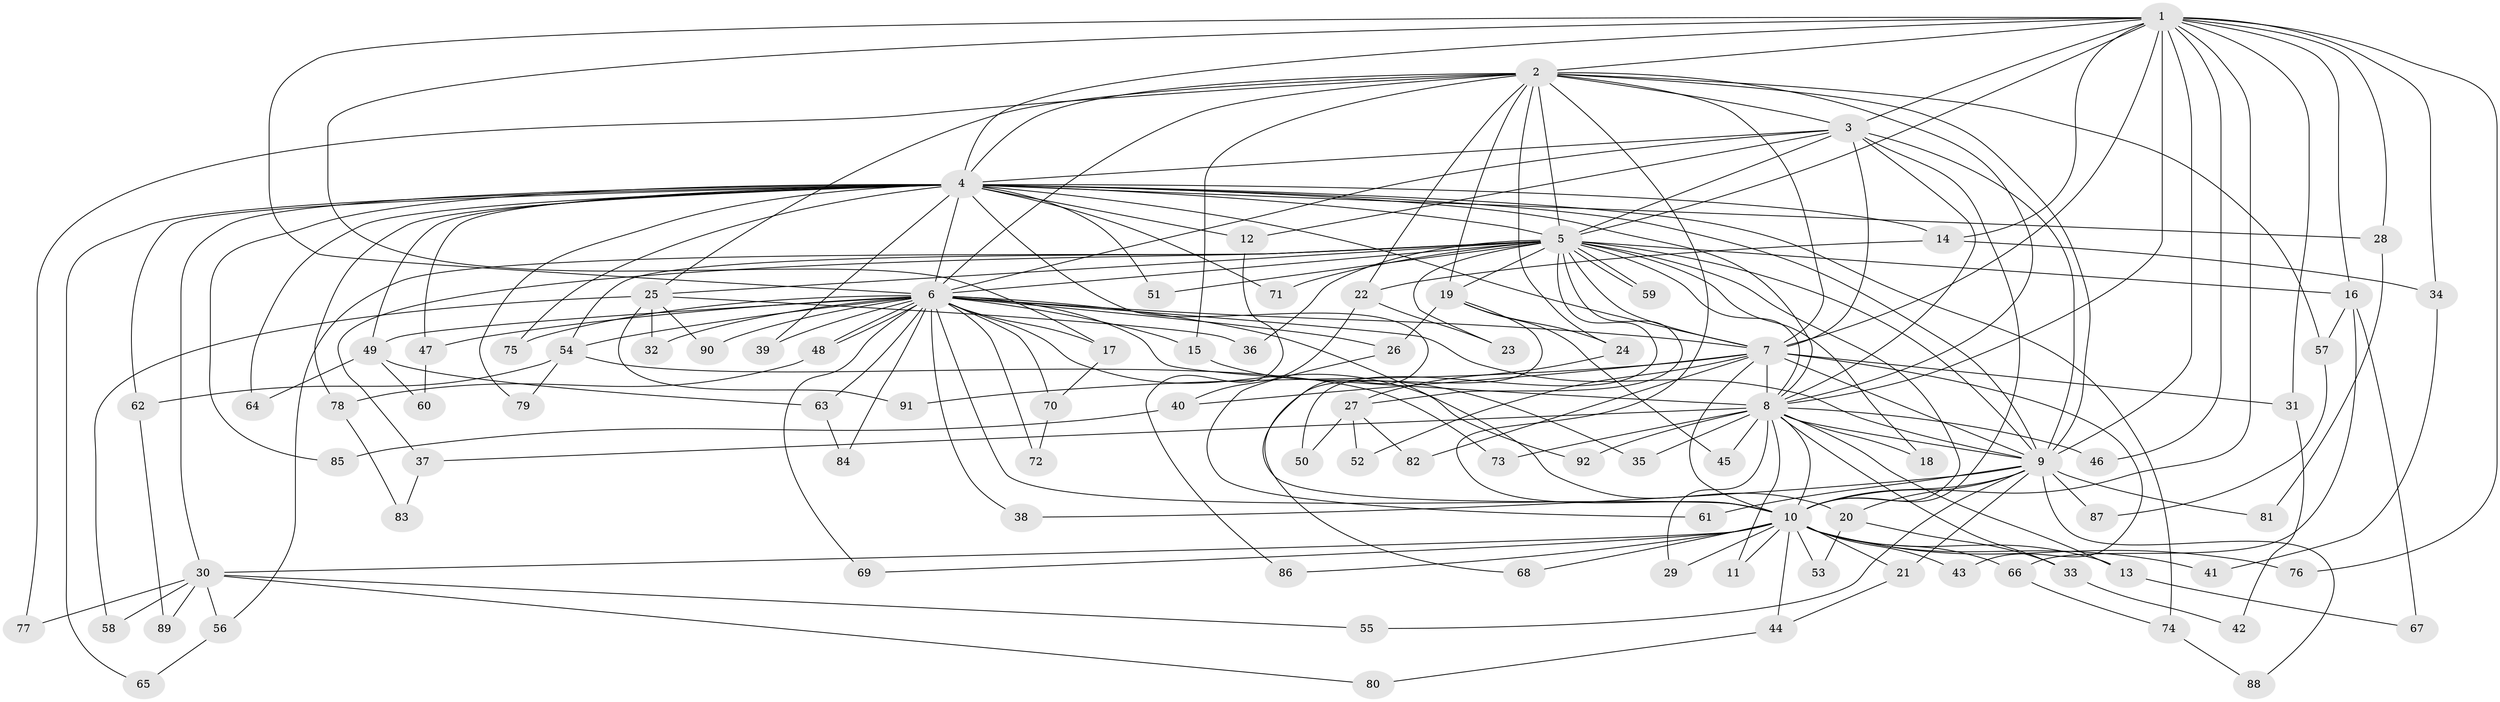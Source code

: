 // Generated by graph-tools (version 1.1) at 2025/34/03/09/25 02:34:40]
// undirected, 92 vertices, 209 edges
graph export_dot {
graph [start="1"]
  node [color=gray90,style=filled];
  1;
  2;
  3;
  4;
  5;
  6;
  7;
  8;
  9;
  10;
  11;
  12;
  13;
  14;
  15;
  16;
  17;
  18;
  19;
  20;
  21;
  22;
  23;
  24;
  25;
  26;
  27;
  28;
  29;
  30;
  31;
  32;
  33;
  34;
  35;
  36;
  37;
  38;
  39;
  40;
  41;
  42;
  43;
  44;
  45;
  46;
  47;
  48;
  49;
  50;
  51;
  52;
  53;
  54;
  55;
  56;
  57;
  58;
  59;
  60;
  61;
  62;
  63;
  64;
  65;
  66;
  67;
  68;
  69;
  70;
  71;
  72;
  73;
  74;
  75;
  76;
  77;
  78;
  79;
  80;
  81;
  82;
  83;
  84;
  85;
  86;
  87;
  88;
  89;
  90;
  91;
  92;
  1 -- 2;
  1 -- 3;
  1 -- 4;
  1 -- 5;
  1 -- 6;
  1 -- 7;
  1 -- 8;
  1 -- 9;
  1 -- 10;
  1 -- 14;
  1 -- 16;
  1 -- 17;
  1 -- 28;
  1 -- 31;
  1 -- 34;
  1 -- 46;
  1 -- 76;
  2 -- 3;
  2 -- 4;
  2 -- 5;
  2 -- 6;
  2 -- 7;
  2 -- 8;
  2 -- 9;
  2 -- 10;
  2 -- 15;
  2 -- 19;
  2 -- 22;
  2 -- 24;
  2 -- 25;
  2 -- 57;
  2 -- 77;
  3 -- 4;
  3 -- 5;
  3 -- 6;
  3 -- 7;
  3 -- 8;
  3 -- 9;
  3 -- 10;
  3 -- 12;
  4 -- 5;
  4 -- 6;
  4 -- 7;
  4 -- 8;
  4 -- 9;
  4 -- 10;
  4 -- 12;
  4 -- 14;
  4 -- 28;
  4 -- 30;
  4 -- 39;
  4 -- 47;
  4 -- 49;
  4 -- 51;
  4 -- 62;
  4 -- 64;
  4 -- 65;
  4 -- 71;
  4 -- 74;
  4 -- 75;
  4 -- 78;
  4 -- 79;
  4 -- 85;
  5 -- 6;
  5 -- 7;
  5 -- 8;
  5 -- 9;
  5 -- 10;
  5 -- 16;
  5 -- 18;
  5 -- 19;
  5 -- 23;
  5 -- 25;
  5 -- 27;
  5 -- 36;
  5 -- 37;
  5 -- 50;
  5 -- 51;
  5 -- 54;
  5 -- 56;
  5 -- 59;
  5 -- 59;
  5 -- 71;
  6 -- 7;
  6 -- 8;
  6 -- 9;
  6 -- 10;
  6 -- 15;
  6 -- 17;
  6 -- 20;
  6 -- 26;
  6 -- 32;
  6 -- 38;
  6 -- 39;
  6 -- 47;
  6 -- 48;
  6 -- 48;
  6 -- 49;
  6 -- 54;
  6 -- 63;
  6 -- 69;
  6 -- 70;
  6 -- 72;
  6 -- 75;
  6 -- 84;
  6 -- 90;
  6 -- 92;
  7 -- 8;
  7 -- 9;
  7 -- 10;
  7 -- 31;
  7 -- 40;
  7 -- 43;
  7 -- 52;
  7 -- 82;
  7 -- 91;
  8 -- 9;
  8 -- 10;
  8 -- 11;
  8 -- 13;
  8 -- 18;
  8 -- 29;
  8 -- 33;
  8 -- 35;
  8 -- 37;
  8 -- 45;
  8 -- 46;
  8 -- 73;
  8 -- 92;
  9 -- 10;
  9 -- 20;
  9 -- 21;
  9 -- 38;
  9 -- 55;
  9 -- 61;
  9 -- 81;
  9 -- 87;
  9 -- 88;
  10 -- 11;
  10 -- 13;
  10 -- 21;
  10 -- 29;
  10 -- 30;
  10 -- 41;
  10 -- 43;
  10 -- 44;
  10 -- 53;
  10 -- 66;
  10 -- 68;
  10 -- 69;
  10 -- 76;
  10 -- 86;
  12 -- 86;
  13 -- 67;
  14 -- 22;
  14 -- 34;
  15 -- 35;
  16 -- 57;
  16 -- 66;
  16 -- 67;
  17 -- 70;
  19 -- 24;
  19 -- 26;
  19 -- 45;
  19 -- 68;
  20 -- 33;
  20 -- 53;
  21 -- 44;
  22 -- 23;
  22 -- 40;
  24 -- 27;
  25 -- 32;
  25 -- 36;
  25 -- 58;
  25 -- 90;
  25 -- 91;
  26 -- 61;
  27 -- 50;
  27 -- 52;
  27 -- 82;
  28 -- 81;
  30 -- 55;
  30 -- 56;
  30 -- 58;
  30 -- 77;
  30 -- 80;
  30 -- 89;
  31 -- 42;
  33 -- 42;
  34 -- 41;
  37 -- 83;
  40 -- 85;
  44 -- 80;
  47 -- 60;
  48 -- 78;
  49 -- 60;
  49 -- 63;
  49 -- 64;
  54 -- 62;
  54 -- 73;
  54 -- 79;
  56 -- 65;
  57 -- 87;
  62 -- 89;
  63 -- 84;
  66 -- 74;
  70 -- 72;
  74 -- 88;
  78 -- 83;
}
